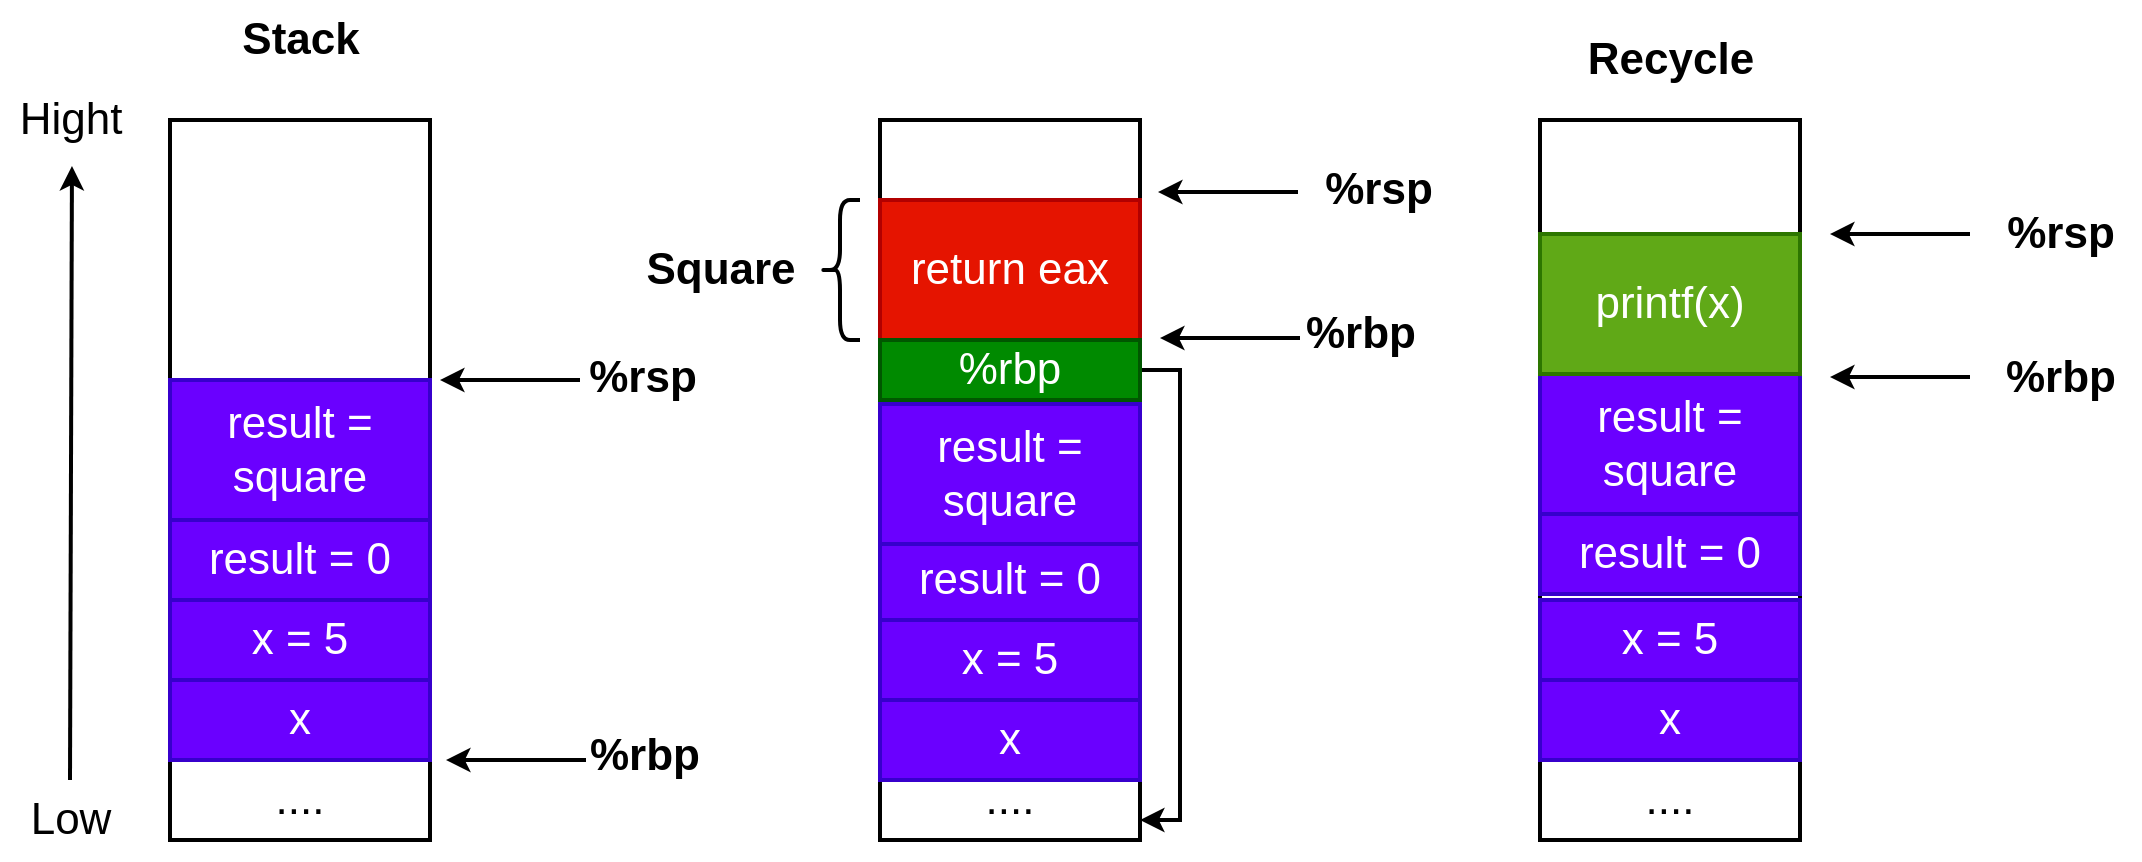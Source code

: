<mxfile version="20.3.7" type="github">
  <diagram id="E1icBDbAE8lrkz-1fexr" name="第 1 页">
    <mxGraphModel dx="850" dy="668" grid="1" gridSize="10" guides="1" tooltips="1" connect="1" arrows="1" fold="1" page="1" pageScale="1" pageWidth="1169" pageHeight="1654" math="0" shadow="0">
      <root>
        <mxCell id="0" />
        <mxCell id="1" parent="0" />
        <mxCell id="FgEt26JZBdAFu263--hS-1" value="" style="rounded=0;whiteSpace=wrap;html=1;strokeWidth=2;" vertex="1" parent="1">
          <mxGeometry x="195" y="200" width="130" height="360" as="geometry" />
        </mxCell>
        <mxCell id="FgEt26JZBdAFu263--hS-10" value="...." style="rounded=0;whiteSpace=wrap;html=1;strokeWidth=2;fontSize=22;" vertex="1" parent="1">
          <mxGeometry x="195" y="520" width="130" height="40" as="geometry" />
        </mxCell>
        <mxCell id="FgEt26JZBdAFu263--hS-11" value="x = 5" style="rounded=0;whiteSpace=wrap;html=1;strokeWidth=2;fontSize=22;fillColor=#6a00ff;fontColor=#ffffff;strokeColor=#3700CC;" vertex="1" parent="1">
          <mxGeometry x="195" y="440" width="130" height="40" as="geometry" />
        </mxCell>
        <mxCell id="FgEt26JZBdAFu263--hS-14" value="result = 0" style="rounded=0;whiteSpace=wrap;html=1;strokeWidth=2;fontSize=22;fillColor=#6a00ff;fontColor=#ffffff;strokeColor=#3700CC;" vertex="1" parent="1">
          <mxGeometry x="195" y="400" width="130" height="40" as="geometry" />
        </mxCell>
        <mxCell id="FgEt26JZBdAFu263--hS-15" value="x" style="rounded=0;whiteSpace=wrap;html=1;strokeWidth=2;fontSize=22;fillColor=#6a00ff;fontColor=#ffffff;strokeColor=#3700CC;" vertex="1" parent="1">
          <mxGeometry x="195" y="480" width="130" height="40" as="geometry" />
        </mxCell>
        <mxCell id="FgEt26JZBdAFu263--hS-16" value="result = square" style="rounded=0;whiteSpace=wrap;html=1;strokeWidth=2;fontSize=22;fillColor=#6a00ff;fontColor=#ffffff;strokeColor=#3700CC;" vertex="1" parent="1">
          <mxGeometry x="195" y="330" width="130" height="70" as="geometry" />
        </mxCell>
        <mxCell id="FgEt26JZBdAFu263--hS-17" value="" style="endArrow=classic;html=1;rounded=0;strokeWidth=2;fontSize=22;entryX=0.514;entryY=1.075;entryDx=0;entryDy=0;entryPerimeter=0;" edge="1" parent="1" target="FgEt26JZBdAFu263--hS-19">
          <mxGeometry width="50" height="50" relative="1" as="geometry">
            <mxPoint x="145" y="530" as="sourcePoint" />
            <mxPoint x="145" y="240" as="targetPoint" />
          </mxGeometry>
        </mxCell>
        <mxCell id="FgEt26JZBdAFu263--hS-18" value="Low" style="text;html=1;align=center;verticalAlign=middle;resizable=0;points=[];autosize=1;strokeColor=none;fillColor=none;fontSize=22;" vertex="1" parent="1">
          <mxGeometry x="115" y="530" width="60" height="40" as="geometry" />
        </mxCell>
        <mxCell id="FgEt26JZBdAFu263--hS-19" value="Hight" style="text;html=1;align=center;verticalAlign=middle;resizable=0;points=[];autosize=1;strokeColor=none;fillColor=none;fontSize=22;" vertex="1" parent="1">
          <mxGeometry x="110" y="180" width="70" height="40" as="geometry" />
        </mxCell>
        <mxCell id="FgEt26JZBdAFu263--hS-20" value="" style="endArrow=classic;html=1;rounded=0;strokeWidth=2;fontSize=22;" edge="1" parent="1">
          <mxGeometry width="50" height="50" relative="1" as="geometry">
            <mxPoint x="400" y="330" as="sourcePoint" />
            <mxPoint x="330" y="330" as="targetPoint" />
          </mxGeometry>
        </mxCell>
        <mxCell id="FgEt26JZBdAFu263--hS-21" value="&lt;b&gt;%rbp&lt;/b&gt;" style="text;html=1;align=center;verticalAlign=middle;resizable=0;points=[];autosize=1;strokeColor=none;fillColor=none;fontSize=22;" vertex="1" parent="1">
          <mxGeometry x="392" y="498" width="80" height="40" as="geometry" />
        </mxCell>
        <mxCell id="FgEt26JZBdAFu263--hS-22" value="" style="endArrow=classic;html=1;rounded=0;strokeWidth=2;fontSize=22;" edge="1" parent="1">
          <mxGeometry width="50" height="50" relative="1" as="geometry">
            <mxPoint x="403" y="520" as="sourcePoint" />
            <mxPoint x="333" y="520" as="targetPoint" />
          </mxGeometry>
        </mxCell>
        <mxCell id="FgEt26JZBdAFu263--hS-23" value="&lt;b&gt;%rsp&lt;/b&gt;" style="text;html=1;align=center;verticalAlign=middle;resizable=0;points=[];autosize=1;strokeColor=none;fillColor=none;fontSize=22;" vertex="1" parent="1">
          <mxGeometry x="391" y="309" width="80" height="40" as="geometry" />
        </mxCell>
        <mxCell id="FgEt26JZBdAFu263--hS-24" value="" style="rounded=0;whiteSpace=wrap;html=1;strokeWidth=2;" vertex="1" parent="1">
          <mxGeometry x="550" y="200" width="130" height="360" as="geometry" />
        </mxCell>
        <mxCell id="FgEt26JZBdAFu263--hS-25" value="...." style="rounded=0;whiteSpace=wrap;html=1;strokeWidth=2;fontSize=22;" vertex="1" parent="1">
          <mxGeometry x="550" y="520" width="130" height="40" as="geometry" />
        </mxCell>
        <mxCell id="FgEt26JZBdAFu263--hS-26" value="x = 5" style="rounded=0;whiteSpace=wrap;html=1;strokeWidth=2;fontSize=22;fillColor=#6a00ff;fontColor=#ffffff;strokeColor=#3700CC;" vertex="1" parent="1">
          <mxGeometry x="550" y="450" width="130" height="40" as="geometry" />
        </mxCell>
        <mxCell id="FgEt26JZBdAFu263--hS-27" value="result = 0" style="rounded=0;whiteSpace=wrap;html=1;strokeWidth=2;fontSize=22;fillColor=#6a00ff;fontColor=#ffffff;strokeColor=#3700CC;" vertex="1" parent="1">
          <mxGeometry x="550" y="410" width="130" height="40" as="geometry" />
        </mxCell>
        <mxCell id="FgEt26JZBdAFu263--hS-28" value="x" style="rounded=0;whiteSpace=wrap;html=1;strokeWidth=2;fontSize=22;fillColor=#6a00ff;fontColor=#ffffff;strokeColor=#3700CC;" vertex="1" parent="1">
          <mxGeometry x="550" y="490" width="130" height="40" as="geometry" />
        </mxCell>
        <mxCell id="FgEt26JZBdAFu263--hS-29" value="result = square" style="rounded=0;whiteSpace=wrap;html=1;strokeWidth=2;fontSize=22;fillColor=#6a00ff;fontColor=#ffffff;strokeColor=#3700CC;" vertex="1" parent="1">
          <mxGeometry x="550" y="342" width="130" height="70" as="geometry" />
        </mxCell>
        <mxCell id="FgEt26JZBdAFu263--hS-33" value="" style="endArrow=classic;html=1;rounded=0;strokeWidth=2;fontSize=22;" edge="1" parent="1">
          <mxGeometry width="50" height="50" relative="1" as="geometry">
            <mxPoint x="760" y="309" as="sourcePoint" />
            <mxPoint x="690" y="309" as="targetPoint" />
          </mxGeometry>
        </mxCell>
        <mxCell id="FgEt26JZBdAFu263--hS-34" value="&lt;b&gt;%rbp&lt;/b&gt;" style="text;html=1;align=center;verticalAlign=middle;resizable=0;points=[];autosize=1;strokeColor=none;fillColor=none;fontSize=22;" vertex="1" parent="1">
          <mxGeometry x="750" y="287" width="80" height="40" as="geometry" />
        </mxCell>
        <mxCell id="FgEt26JZBdAFu263--hS-35" value="" style="endArrow=classic;html=1;rounded=0;strokeWidth=2;fontSize=22;" edge="1" parent="1">
          <mxGeometry width="50" height="50" relative="1" as="geometry">
            <mxPoint x="759" y="236" as="sourcePoint" />
            <mxPoint x="689" y="236" as="targetPoint" />
          </mxGeometry>
        </mxCell>
        <mxCell id="FgEt26JZBdAFu263--hS-36" value="&lt;b&gt;%rsp&lt;/b&gt;" style="text;html=1;align=center;verticalAlign=middle;resizable=0;points=[];autosize=1;strokeColor=none;fillColor=none;fontSize=22;" vertex="1" parent="1">
          <mxGeometry x="759" y="215" width="80" height="40" as="geometry" />
        </mxCell>
        <mxCell id="FgEt26JZBdAFu263--hS-37" value="return eax" style="rounded=0;whiteSpace=wrap;html=1;strokeWidth=2;fontSize=22;fillColor=#e51400;fontColor=#ffffff;strokeColor=#B20000;" vertex="1" parent="1">
          <mxGeometry x="550" y="240" width="130" height="70" as="geometry" />
        </mxCell>
        <mxCell id="FgEt26JZBdAFu263--hS-38" value="" style="shape=curlyBracket;whiteSpace=wrap;html=1;rounded=1;strokeWidth=2;fontSize=22;" vertex="1" parent="1">
          <mxGeometry x="520" y="240" width="20" height="70" as="geometry" />
        </mxCell>
        <mxCell id="FgEt26JZBdAFu263--hS-39" value="&lt;b&gt;Square&lt;/b&gt;" style="text;html=1;align=center;verticalAlign=middle;resizable=0;points=[];autosize=1;strokeColor=none;fillColor=none;fontSize=22;" vertex="1" parent="1">
          <mxGeometry x="420" y="255" width="100" height="40" as="geometry" />
        </mxCell>
        <mxCell id="FgEt26JZBdAFu263--hS-40" value="" style="rounded=0;whiteSpace=wrap;html=1;strokeWidth=2;" vertex="1" parent="1">
          <mxGeometry x="880" y="200" width="130" height="360" as="geometry" />
        </mxCell>
        <mxCell id="FgEt26JZBdAFu263--hS-41" value="...." style="rounded=0;whiteSpace=wrap;html=1;strokeWidth=2;fontSize=22;" vertex="1" parent="1">
          <mxGeometry x="880" y="520" width="130" height="40" as="geometry" />
        </mxCell>
        <mxCell id="FgEt26JZBdAFu263--hS-42" value="x = 5" style="rounded=0;whiteSpace=wrap;html=1;strokeWidth=2;fontSize=22;strokeColor=#3700CC;fillColor=#6a00ff;fontColor=#ffffff;" vertex="1" parent="1">
          <mxGeometry x="880" y="440" width="130" height="40" as="geometry" />
        </mxCell>
        <mxCell id="FgEt26JZBdAFu263--hS-43" value="result = 0" style="rounded=0;whiteSpace=wrap;html=1;strokeWidth=2;fontSize=22;strokeColor=#3700CC;fillColor=#6a00ff;fontColor=#ffffff;" vertex="1" parent="1">
          <mxGeometry x="880" y="397" width="130" height="40" as="geometry" />
        </mxCell>
        <mxCell id="FgEt26JZBdAFu263--hS-44" value="x" style="rounded=0;whiteSpace=wrap;html=1;strokeWidth=2;fontSize=22;strokeColor=#3700CC;fillColor=#6a00ff;fontColor=#ffffff;" vertex="1" parent="1">
          <mxGeometry x="880" y="480" width="130" height="40" as="geometry" />
        </mxCell>
        <mxCell id="FgEt26JZBdAFu263--hS-45" value="result = square" style="rounded=0;whiteSpace=wrap;html=1;strokeWidth=2;fontSize=22;strokeColor=#3700CC;fillColor=#6a00ff;fontColor=#ffffff;" vertex="1" parent="1">
          <mxGeometry x="880" y="327" width="130" height="70" as="geometry" />
        </mxCell>
        <mxCell id="FgEt26JZBdAFu263--hS-46" value="" style="endArrow=classic;html=1;rounded=0;strokeWidth=2;fontSize=22;" edge="1" parent="1">
          <mxGeometry width="50" height="50" relative="1" as="geometry">
            <mxPoint x="1095" y="257" as="sourcePoint" />
            <mxPoint x="1025" y="257" as="targetPoint" />
          </mxGeometry>
        </mxCell>
        <mxCell id="FgEt26JZBdAFu263--hS-47" value="&lt;b&gt;%rbp&lt;/b&gt;" style="text;html=1;align=center;verticalAlign=middle;resizable=0;points=[];autosize=1;strokeColor=none;fillColor=none;fontSize=22;" vertex="1" parent="1">
          <mxGeometry x="1100" y="309" width="80" height="40" as="geometry" />
        </mxCell>
        <mxCell id="FgEt26JZBdAFu263--hS-48" value="" style="endArrow=classic;html=1;rounded=0;strokeWidth=2;fontSize=22;" edge="1" parent="1">
          <mxGeometry width="50" height="50" relative="1" as="geometry">
            <mxPoint x="1095" y="328.5" as="sourcePoint" />
            <mxPoint x="1025" y="328.5" as="targetPoint" />
          </mxGeometry>
        </mxCell>
        <mxCell id="FgEt26JZBdAFu263--hS-49" value="&lt;b&gt;%rsp&lt;/b&gt;" style="text;html=1;align=center;verticalAlign=middle;resizable=0;points=[];autosize=1;strokeColor=none;fillColor=none;fontSize=22;" vertex="1" parent="1">
          <mxGeometry x="1100" y="237" width="80" height="40" as="geometry" />
        </mxCell>
        <mxCell id="FgEt26JZBdAFu263--hS-52" value="printf(x)" style="rounded=0;whiteSpace=wrap;html=1;strokeWidth=2;fontSize=22;fillColor=#60a917;fontColor=#ffffff;strokeColor=#2D7600;" vertex="1" parent="1">
          <mxGeometry x="880" y="257" width="130" height="70" as="geometry" />
        </mxCell>
        <mxCell id="FgEt26JZBdAFu263--hS-58" value="&lt;b&gt;Recycle&lt;/b&gt;" style="text;html=1;align=center;verticalAlign=middle;resizable=0;points=[];autosize=1;strokeColor=none;fillColor=none;fontSize=22;" vertex="1" parent="1">
          <mxGeometry x="890" y="150" width="110" height="40" as="geometry" />
        </mxCell>
        <mxCell id="FgEt26JZBdAFu263--hS-66" style="edgeStyle=orthogonalEdgeStyle;rounded=0;orthogonalLoop=1;jettySize=auto;html=1;entryX=1;entryY=0.75;entryDx=0;entryDy=0;strokeWidth=2;fontSize=22;" edge="1" parent="1" source="FgEt26JZBdAFu263--hS-60" target="FgEt26JZBdAFu263--hS-25">
          <mxGeometry relative="1" as="geometry">
            <Array as="points">
              <mxPoint x="700" y="325" />
              <mxPoint x="700" y="550" />
            </Array>
          </mxGeometry>
        </mxCell>
        <mxCell id="FgEt26JZBdAFu263--hS-60" value="%rbp" style="rounded=0;whiteSpace=wrap;html=1;strokeWidth=2;fontSize=22;fillColor=#008a00;fontColor=#ffffff;strokeColor=#005700;" vertex="1" parent="1">
          <mxGeometry x="550" y="310" width="130" height="30" as="geometry" />
        </mxCell>
        <mxCell id="FgEt26JZBdAFu263--hS-67" value="&lt;b&gt;Stack&lt;/b&gt;" style="text;html=1;align=center;verticalAlign=middle;resizable=0;points=[];autosize=1;strokeColor=none;fillColor=none;fontSize=22;" vertex="1" parent="1">
          <mxGeometry x="220" y="140" width="80" height="40" as="geometry" />
        </mxCell>
      </root>
    </mxGraphModel>
  </diagram>
</mxfile>

